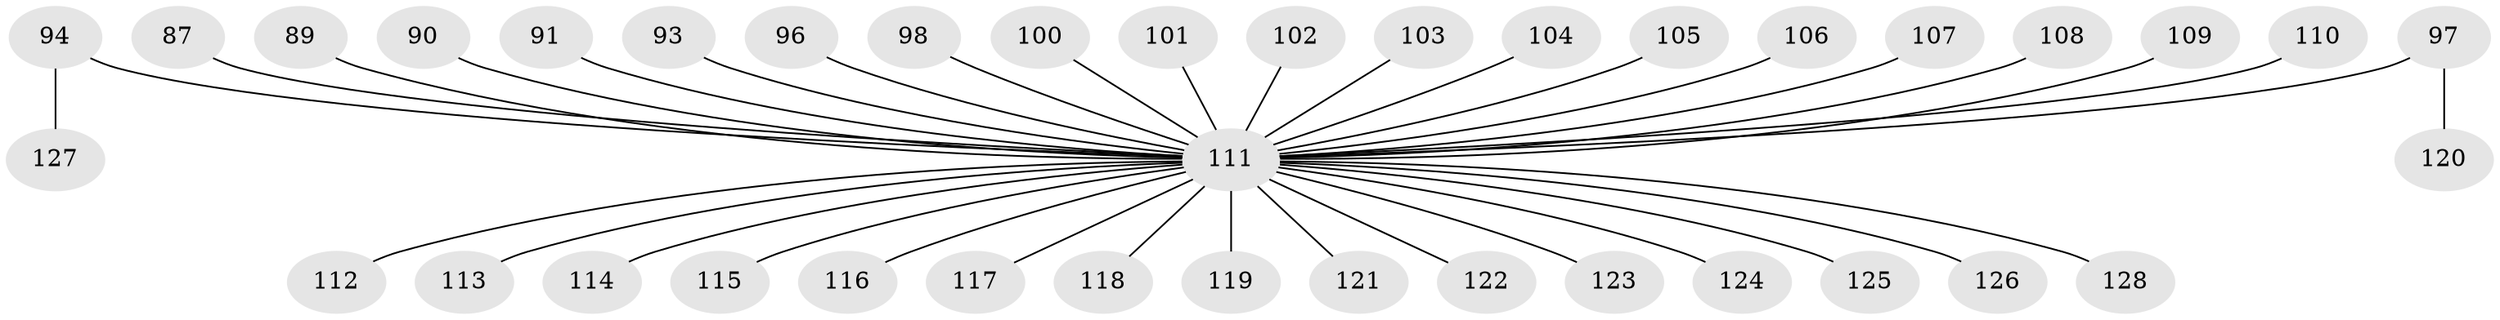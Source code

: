 // original degree distribution, {8: 0.0078125, 4: 0.0546875, 7: 0.015625, 5: 0.046875, 2: 0.296875, 1: 0.484375, 3: 0.09375}
// Generated by graph-tools (version 1.1) at 2025/56/03/04/25 21:56:25]
// undirected, 38 vertices, 37 edges
graph export_dot {
graph [start="1"]
  node [color=gray90,style=filled];
  87;
  89;
  90;
  91;
  93;
  94 [super="+71"];
  96;
  97;
  98;
  100;
  101;
  102;
  103;
  104;
  105;
  106;
  107;
  108;
  109;
  110;
  111 [super="+35+99+70+65+61+86+67+73+92+95+72+74+75+78+79+82+88+83+84+85"];
  112 [super="+64"];
  113 [super="+76"];
  114;
  115;
  116;
  117;
  118;
  119;
  120;
  121;
  122;
  123;
  124;
  125;
  126;
  127;
  128;
  87 -- 111;
  89 -- 111;
  90 -- 111;
  91 -- 111;
  93 -- 111;
  94 -- 127;
  94 -- 111;
  96 -- 111;
  97 -- 120;
  97 -- 111;
  98 -- 111;
  100 -- 111;
  101 -- 111;
  102 -- 111;
  103 -- 111;
  104 -- 111;
  105 -- 111;
  106 -- 111;
  107 -- 111;
  108 -- 111;
  109 -- 111;
  110 -- 111;
  111 -- 115;
  111 -- 117;
  111 -- 125;
  111 -- 121;
  111 -- 128;
  111 -- 112;
  111 -- 113;
  111 -- 114;
  111 -- 116;
  111 -- 118;
  111 -- 119;
  111 -- 123;
  111 -- 124;
  111 -- 126;
  111 -- 122;
}
